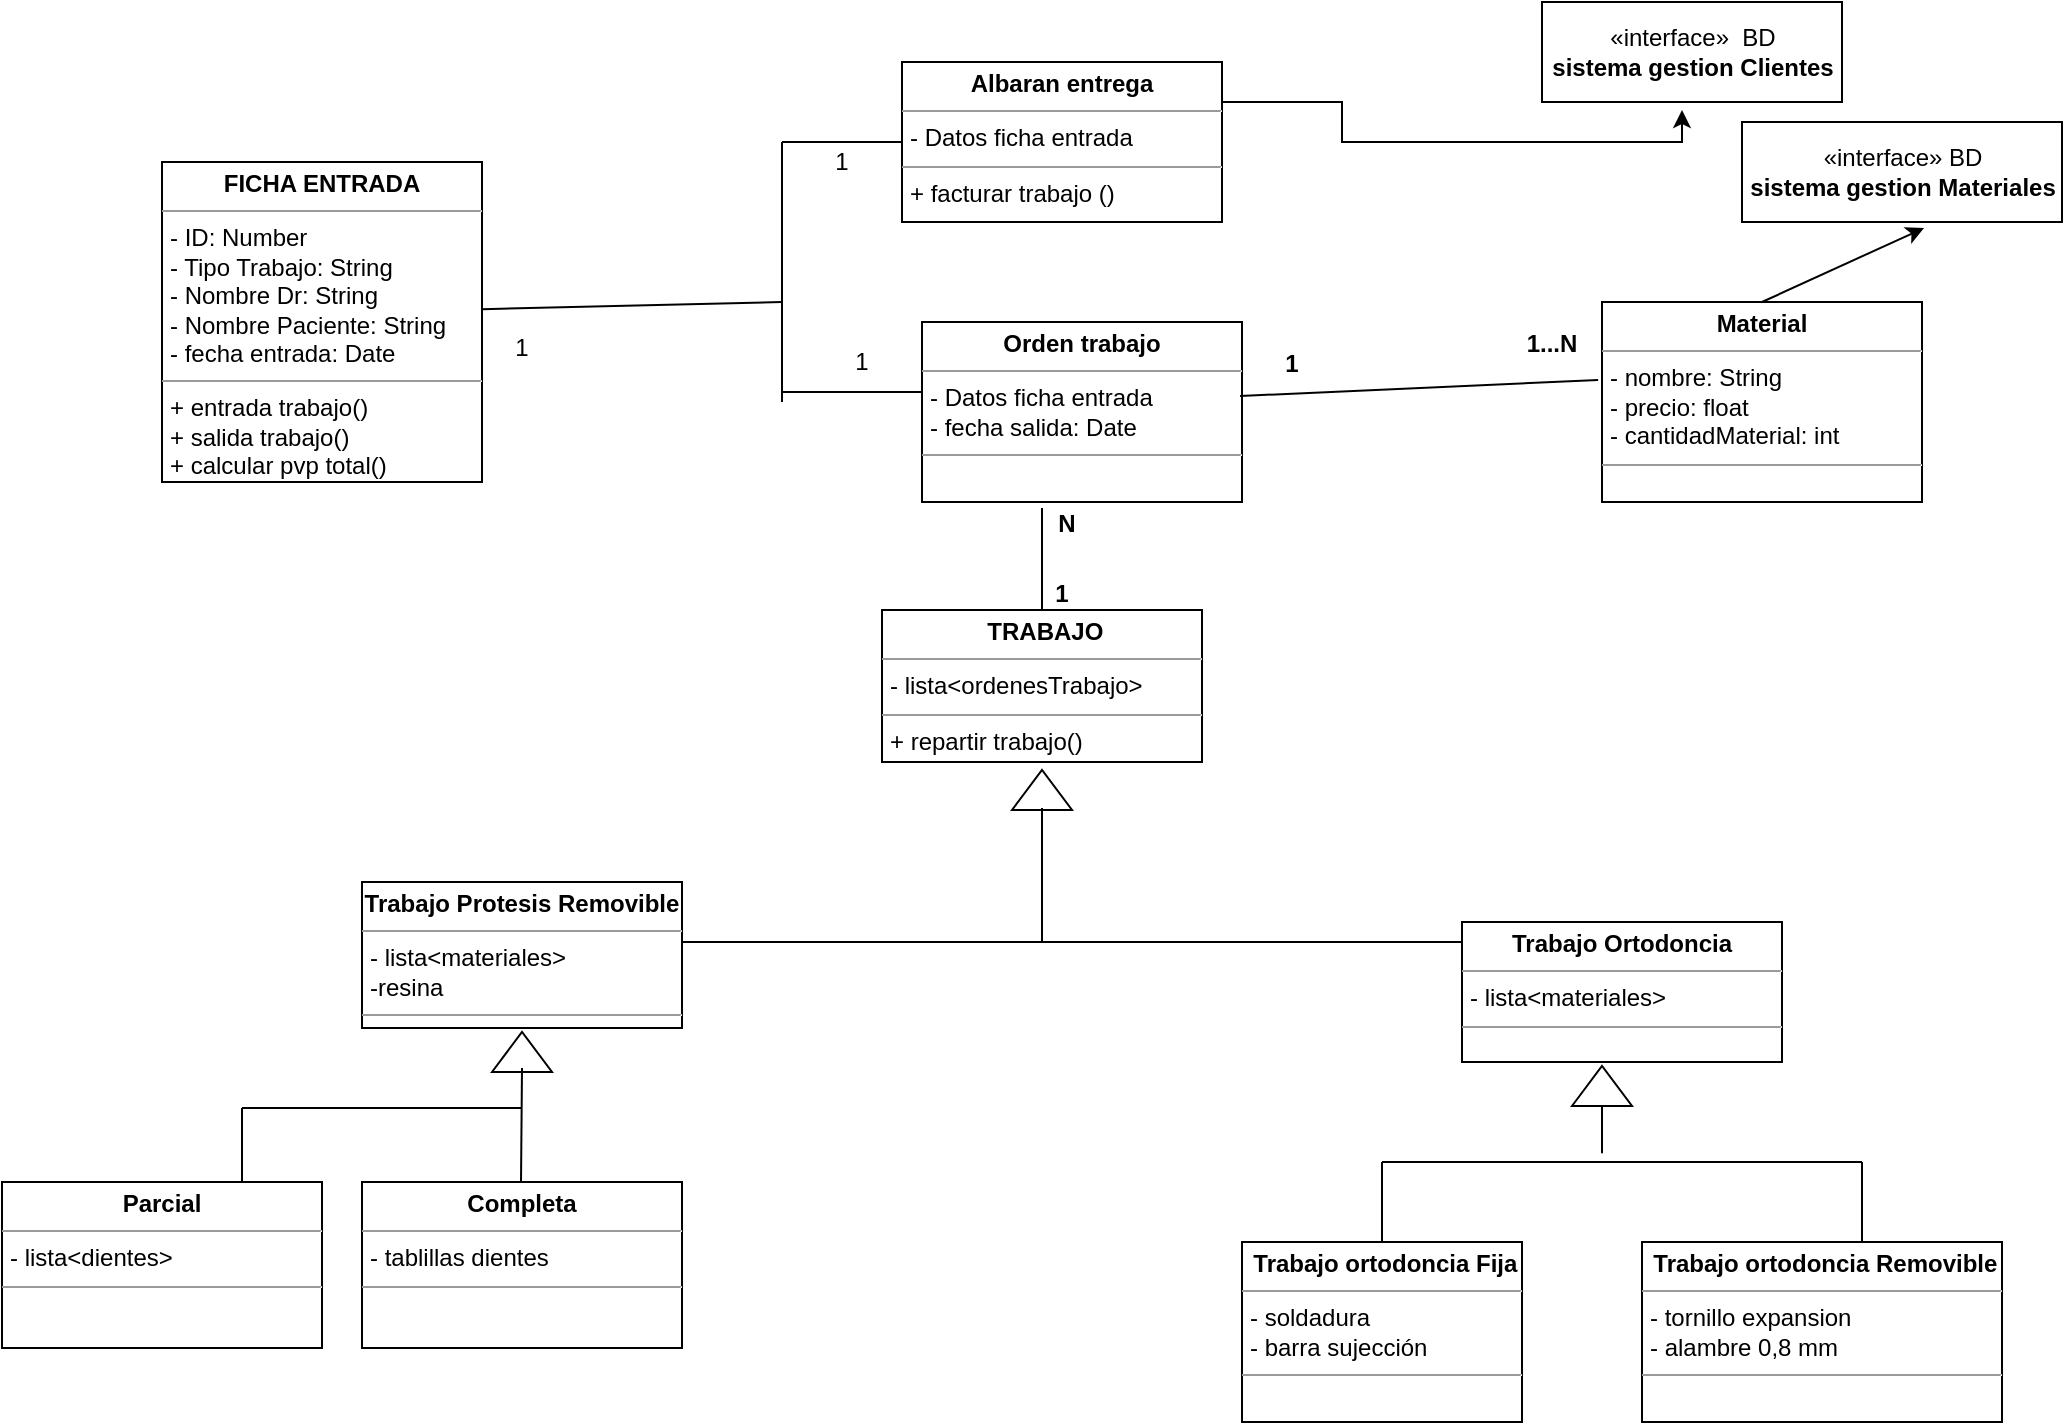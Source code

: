 <mxfile version="13.0.3" type="device" pages="2"><diagram id="iuDQssrTlHA_VSIhb-XD" name="Page-1"><mxGraphModel dx="1590" dy="816" grid="1" gridSize="10" guides="1" tooltips="1" connect="1" arrows="1" fold="1" page="1" pageScale="1" pageWidth="1169" pageHeight="827" math="0" shadow="0"><root><mxCell id="0"/><mxCell id="1" parent="0"/><mxCell id="5L9SqpTYieGT6zlGJkhl-8" value="&lt;p style=&quot;margin: 0px ; margin-top: 4px ; text-align: center&quot;&gt;&lt;b&gt;FICHA ENTRADA&lt;/b&gt;&lt;/p&gt;&lt;hr size=&quot;1&quot;&gt;&lt;p style=&quot;margin: 0px ; margin-left: 4px&quot;&gt;- ID: Number&lt;/p&gt;&lt;p style=&quot;margin: 0px ; margin-left: 4px&quot;&gt;- Tipo Trabajo: String&lt;/p&gt;&lt;p style=&quot;margin: 0px ; margin-left: 4px&quot;&gt;- Nombre Dr: String&lt;/p&gt;&lt;p style=&quot;margin: 0px ; margin-left: 4px&quot;&gt;- Nombre Paciente: String&lt;/p&gt;&lt;p style=&quot;margin: 0px ; margin-left: 4px&quot;&gt;- fecha entrada: Date&lt;/p&gt;&lt;hr size=&quot;1&quot;&gt;&lt;p style=&quot;margin: 0px ; margin-left: 4px&quot;&gt;+ entrada trabajo()&lt;/p&gt;&lt;p style=&quot;margin: 0px ; margin-left: 4px&quot;&gt;+ salida trabajo()&lt;/p&gt;&lt;p style=&quot;margin: 0px ; margin-left: 4px&quot;&gt;+ calcular pvp total()&lt;/p&gt;&lt;p style=&quot;margin: 0px ; margin-left: 4px&quot;&gt;&lt;br&gt;&lt;/p&gt;&lt;p style=&quot;margin: 0px ; margin-left: 4px&quot;&gt;&lt;br&gt;&lt;/p&gt;&lt;p style=&quot;margin: 0px ; margin-left: 4px&quot;&gt;&lt;br&gt;&lt;/p&gt;&lt;p style=&quot;margin: 0px ; margin-left: 4px&quot;&gt;&lt;br&gt;&lt;/p&gt;" style="verticalAlign=top;align=left;overflow=fill;fontSize=12;fontFamily=Helvetica;html=1;" parent="1" vertex="1"><mxGeometry x="180" y="100" width="160" height="160" as="geometry"/></mxCell><mxCell id="5L9SqpTYieGT6zlGJkhl-9" style="edgeStyle=orthogonalEdgeStyle;rounded=0;orthogonalLoop=1;jettySize=auto;html=1;exitX=0.5;exitY=1;exitDx=0;exitDy=0;" parent="1" source="5L9SqpTYieGT6zlGJkhl-8" target="5L9SqpTYieGT6zlGJkhl-8" edge="1"><mxGeometry relative="1" as="geometry"/></mxCell><mxCell id="5L9SqpTYieGT6zlGJkhl-32" value="&lt;p style=&quot;margin: 0px ; margin-top: 4px ; text-align: center&quot;&gt;&lt;b&gt;Albaran entrega&lt;/b&gt;&lt;/p&gt;&lt;hr size=&quot;1&quot;&gt;&lt;p style=&quot;margin: 0px ; margin-left: 4px&quot;&gt;- Datos ficha entrada&lt;/p&gt;&lt;hr size=&quot;1&quot;&gt;&lt;p style=&quot;margin: 0px ; margin-left: 4px&quot;&gt;+ facturar trabajo ()&lt;/p&gt;" style="verticalAlign=top;align=left;overflow=fill;fontSize=12;fontFamily=Helvetica;html=1;" parent="1" vertex="1"><mxGeometry x="550" y="50" width="160" height="80" as="geometry"/></mxCell><mxCell id="5L9SqpTYieGT6zlGJkhl-33" value="&lt;p style=&quot;margin: 0px ; margin-top: 4px ; text-align: center&quot;&gt;&lt;b&gt;Orden trabajo&lt;/b&gt;&lt;/p&gt;&lt;hr size=&quot;1&quot;&gt;&lt;p style=&quot;margin: 0px ; margin-left: 4px&quot;&gt;- Datos ficha entrada&lt;/p&gt;&lt;p style=&quot;margin: 0px ; margin-left: 4px&quot;&gt;- fecha salida: Date&lt;/p&gt;&lt;hr size=&quot;1&quot;&gt;&lt;p style=&quot;margin: 0px ; margin-left: 4px&quot;&gt;&lt;br&gt;&lt;/p&gt;" style="verticalAlign=top;align=left;overflow=fill;fontSize=12;fontFamily=Helvetica;html=1;" parent="1" vertex="1"><mxGeometry x="560" y="180" width="160" height="90" as="geometry"/></mxCell><mxCell id="5L9SqpTYieGT6zlGJkhl-36" value="" style="endArrow=none;html=1;exitX=1;exitY=0.46;exitDx=0;exitDy=0;exitPerimeter=0;" parent="1" source="5L9SqpTYieGT6zlGJkhl-8" edge="1"><mxGeometry width="50" height="50" relative="1" as="geometry"><mxPoint x="360" y="170" as="sourcePoint"/><mxPoint x="490" y="170" as="targetPoint"/></mxGeometry></mxCell><mxCell id="5L9SqpTYieGT6zlGJkhl-38" value="&lt;p style=&quot;margin: 0px ; margin-top: 4px ; text-align: center&quot;&gt;&lt;b&gt;&amp;nbsp;Trabajo ortodoncia Fija&lt;/b&gt;&lt;/p&gt;&lt;hr size=&quot;1&quot;&gt;&lt;p style=&quot;margin: 0px ; margin-left: 4px&quot;&gt;- soldadura&lt;/p&gt;&lt;p style=&quot;margin: 0px ; margin-left: 4px&quot;&gt;- barra sujección&lt;/p&gt;&lt;hr size=&quot;1&quot;&gt;&lt;p style=&quot;margin: 0px ; margin-left: 4px&quot;&gt;&lt;br&gt;&lt;/p&gt;" style="verticalAlign=top;align=left;overflow=fill;fontSize=12;fontFamily=Helvetica;html=1;" parent="1" vertex="1"><mxGeometry x="720" y="640" width="140" height="90" as="geometry"/></mxCell><mxCell id="5L9SqpTYieGT6zlGJkhl-45" value="&lt;p style=&quot;margin: 0px ; margin-top: 4px ; text-align: center&quot;&gt;&lt;b&gt;Material&lt;/b&gt;&lt;/p&gt;&lt;hr size=&quot;1&quot;&gt;&lt;p style=&quot;margin: 0px ; margin-left: 4px&quot;&gt;- nombre: String&lt;/p&gt;&lt;p style=&quot;margin: 0px ; margin-left: 4px&quot;&gt;- precio: float&lt;/p&gt;&lt;p style=&quot;margin: 0px ; margin-left: 4px&quot;&gt;- cantidadMaterial: int&lt;/p&gt;&lt;hr size=&quot;1&quot;&gt;&lt;p style=&quot;margin: 0px ; margin-left: 4px&quot;&gt;&lt;br&gt;&lt;/p&gt;" style="verticalAlign=top;align=left;overflow=fill;fontSize=12;fontFamily=Helvetica;html=1;" parent="1" vertex="1"><mxGeometry x="900" y="170" width="160" height="100" as="geometry"/></mxCell><mxCell id="5L9SqpTYieGT6zlGJkhl-40" value="" style="triangle;whiteSpace=wrap;html=1;rotation=-90;" parent="1" vertex="1"><mxGeometry x="890" y="547" width="20" height="30" as="geometry"/></mxCell><mxCell id="5L9SqpTYieGT6zlGJkhl-42" value="" style="endArrow=none;html=1;" parent="1" edge="1"><mxGeometry width="50" height="50" relative="1" as="geometry"><mxPoint x="790" y="600" as="sourcePoint"/><mxPoint x="1030" y="600" as="targetPoint"/><Array as="points"><mxPoint x="890" y="600"/></Array></mxGeometry></mxCell><mxCell id="5L9SqpTYieGT6zlGJkhl-43" value="" style="endArrow=none;html=1;exitX=0.5;exitY=0;exitDx=0;exitDy=0;" parent="1" source="5L9SqpTYieGT6zlGJkhl-38" edge="1"><mxGeometry width="50" height="50" relative="1" as="geometry"><mxPoint x="460" y="380" as="sourcePoint"/><mxPoint x="790" y="600" as="targetPoint"/></mxGeometry></mxCell><mxCell id="5L9SqpTYieGT6zlGJkhl-44" value="" style="endArrow=none;html=1;" parent="1" edge="1"><mxGeometry width="50" height="50" relative="1" as="geometry"><mxPoint x="1030" y="640" as="sourcePoint"/><mxPoint x="1030" y="600" as="targetPoint"/></mxGeometry></mxCell><mxCell id="5L9SqpTYieGT6zlGJkhl-47" value="&lt;p style=&quot;margin: 0px ; margin-top: 4px ; text-align: center&quot;&gt;&lt;b&gt;&amp;nbsp;Trabajo ortodoncia Removible&lt;/b&gt;&lt;/p&gt;&lt;hr size=&quot;1&quot;&gt;&lt;p style=&quot;margin: 0px ; margin-left: 4px&quot;&gt;- tornillo expansion&lt;/p&gt;&lt;p style=&quot;margin: 0px ; margin-left: 4px&quot;&gt;- alambre 0,8 mm&lt;/p&gt;&lt;hr size=&quot;1&quot;&gt;&lt;p style=&quot;margin: 0px ; margin-left: 4px&quot;&gt;&lt;br&gt;&lt;/p&gt;" style="verticalAlign=top;align=left;overflow=fill;fontSize=12;fontFamily=Helvetica;html=1;" parent="1" vertex="1"><mxGeometry x="920" y="640" width="180" height="90" as="geometry"/></mxCell><mxCell id="5L9SqpTYieGT6zlGJkhl-58" value="" style="endArrow=none;html=1;exitX=-0.012;exitY=0.39;exitDx=0;exitDy=0;exitPerimeter=0;entryX=0.994;entryY=0.411;entryDx=0;entryDy=0;entryPerimeter=0;" parent="1" source="5L9SqpTYieGT6zlGJkhl-45" target="5L9SqpTYieGT6zlGJkhl-33" edge="1"><mxGeometry width="50" height="50" relative="1" as="geometry"><mxPoint x="620" y="560" as="sourcePoint"/><mxPoint x="760" y="330" as="targetPoint"/></mxGeometry></mxCell><mxCell id="5L9SqpTYieGT6zlGJkhl-59" value="1...N" style="text;align=center;fontStyle=1;verticalAlign=middle;spacingLeft=3;spacingRight=3;strokeColor=none;rotatable=0;points=[[0,0.5],[1,0.5]];portConstraint=eastwest;" parent="1" vertex="1"><mxGeometry x="860" y="180" width="30" height="20" as="geometry"/></mxCell><mxCell id="5L9SqpTYieGT6zlGJkhl-61" value="N" style="text;align=center;fontStyle=1;verticalAlign=middle;spacingLeft=3;spacingRight=3;strokeColor=none;rotatable=0;points=[[0,0.5],[1,0.5]];portConstraint=eastwest;" parent="1" vertex="1"><mxGeometry x="617.5" y="270" width="30" height="20" as="geometry"/></mxCell><mxCell id="t1Vsj45vkSPqYUVZAgaX-1" value="" style="endArrow=none;html=1;" parent="1" edge="1"><mxGeometry width="50" height="50" relative="1" as="geometry"><mxPoint x="490" y="90" as="sourcePoint"/><mxPoint x="550" y="90" as="targetPoint"/></mxGeometry></mxCell><mxCell id="t1Vsj45vkSPqYUVZAgaX-2" value="" style="endArrow=none;html=1;" parent="1" edge="1"><mxGeometry width="50" height="50" relative="1" as="geometry"><mxPoint x="490" y="215" as="sourcePoint"/><mxPoint x="560" y="215" as="targetPoint"/></mxGeometry></mxCell><mxCell id="t1Vsj45vkSPqYUVZAgaX-3" value="" style="endArrow=none;html=1;" parent="1" edge="1"><mxGeometry width="50" height="50" relative="1" as="geometry"><mxPoint x="490" y="220" as="sourcePoint"/><mxPoint x="490" y="90" as="targetPoint"/></mxGeometry></mxCell><mxCell id="t1Vsj45vkSPqYUVZAgaX-4" value="1" style="text;html=1;strokeColor=none;fillColor=none;align=center;verticalAlign=middle;whiteSpace=wrap;rounded=0;" parent="1" vertex="1"><mxGeometry x="340" y="183" width="40" height="20" as="geometry"/></mxCell><mxCell id="t1Vsj45vkSPqYUVZAgaX-5" value="1" style="text;html=1;strokeColor=none;fillColor=none;align=center;verticalAlign=middle;whiteSpace=wrap;rounded=0;" parent="1" vertex="1"><mxGeometry x="500" y="90" width="40" height="20" as="geometry"/></mxCell><mxCell id="t1Vsj45vkSPqYUVZAgaX-6" value="1" style="text;html=1;strokeColor=none;fillColor=none;align=center;verticalAlign=middle;whiteSpace=wrap;rounded=0;" parent="1" vertex="1"><mxGeometry x="510" y="190" width="40" height="20" as="geometry"/></mxCell><mxCell id="t1Vsj45vkSPqYUVZAgaX-7" value="" style="endArrow=none;html=1;" parent="1" edge="1"><mxGeometry width="50" height="50" relative="1" as="geometry"><mxPoint x="900" y="572" as="sourcePoint"/><mxPoint x="900" y="572" as="targetPoint"/><Array as="points"><mxPoint x="900" y="600"/><mxPoint x="900" y="582"/></Array></mxGeometry></mxCell><mxCell id="t1Vsj45vkSPqYUVZAgaX-10" value="&lt;p style=&quot;margin: 0px ; margin-top: 4px ; text-align: center&quot;&gt;&lt;b&gt;Trabajo Ortodoncia&lt;/b&gt;&lt;/p&gt;&lt;hr size=&quot;1&quot;&gt;&lt;p style=&quot;margin: 0px ; margin-left: 4px&quot;&gt;- lista&amp;lt;materiales&amp;gt;&lt;/p&gt;&lt;hr size=&quot;1&quot;&gt;&lt;p style=&quot;margin: 0px ; margin-left: 4px&quot;&gt;&lt;br&gt;&lt;/p&gt;" style="verticalAlign=top;align=left;overflow=fill;fontSize=12;fontFamily=Helvetica;html=1;" parent="1" vertex="1"><mxGeometry x="830" y="480" width="160" height="70" as="geometry"/></mxCell><mxCell id="t1Vsj45vkSPqYUVZAgaX-11" value="" style="endArrow=none;html=1;entryX=0.375;entryY=1.033;entryDx=0;entryDy=0;entryPerimeter=0;" parent="1" target="5L9SqpTYieGT6zlGJkhl-33" edge="1"><mxGeometry width="50" height="50" relative="1" as="geometry"><mxPoint x="620" y="330" as="sourcePoint"/><mxPoint x="610" y="300" as="targetPoint"/></mxGeometry></mxCell><mxCell id="t1Vsj45vkSPqYUVZAgaX-12" value="1" style="text;align=center;fontStyle=1;verticalAlign=middle;spacingLeft=3;spacingRight=3;strokeColor=none;rotatable=0;points=[[0,0.5],[1,0.5]];portConstraint=eastwest;" parent="1" vertex="1"><mxGeometry x="617.5" y="295" width="25" height="40" as="geometry"/></mxCell><mxCell id="t1Vsj45vkSPqYUVZAgaX-13" value="1" style="text;align=center;fontStyle=1;verticalAlign=middle;spacingLeft=3;spacingRight=3;strokeColor=none;rotatable=0;points=[[0,0.5],[1,0.5]];portConstraint=eastwest;" parent="1" vertex="1"><mxGeometry x="730" y="190" width="30" height="20" as="geometry"/></mxCell><mxCell id="va_F2xeQv0OYj96MqFXa-2" value="&lt;p style=&quot;margin: 0px ; margin-top: 4px ; text-align: center&quot;&gt;&lt;b&gt;&amp;nbsp;TRABAJO&lt;/b&gt;&lt;/p&gt;&lt;hr size=&quot;1&quot;&gt;&lt;p style=&quot;margin: 0px ; margin-left: 4px&quot;&gt;- lista&amp;lt;ordenesTrabajo&amp;gt;&lt;/p&gt;&lt;hr size=&quot;1&quot;&gt;&lt;p style=&quot;margin: 0px ; margin-left: 4px&quot;&gt;+ repartir trabajo()&lt;/p&gt;" style="verticalAlign=top;align=left;overflow=fill;fontSize=12;fontFamily=Helvetica;html=1;" parent="1" vertex="1"><mxGeometry x="540" y="324" width="160" height="76" as="geometry"/></mxCell><mxCell id="va_F2xeQv0OYj96MqFXa-4" value="" style="endArrow=none;html=1;rounded=0;" parent="1" edge="1"><mxGeometry relative="1" as="geometry"><mxPoint x="440" y="490" as="sourcePoint"/><mxPoint x="830" y="490" as="targetPoint"/></mxGeometry></mxCell><mxCell id="va_F2xeQv0OYj96MqFXa-11" value="&lt;p style=&quot;margin: 0px ; margin-top: 4px ; text-align: center&quot;&gt;&lt;b&gt;Trabajo Protesis Removible&lt;/b&gt;&lt;/p&gt;&lt;hr size=&quot;1&quot;&gt;&lt;p style=&quot;margin: 0px ; margin-left: 4px&quot;&gt;- lista&amp;lt;materiales&amp;gt;&lt;/p&gt;&lt;p style=&quot;margin: 0px ; margin-left: 4px&quot;&gt;-resina&lt;/p&gt;&lt;hr size=&quot;1&quot;&gt;&lt;p style=&quot;margin: 0px ; margin-left: 4px&quot;&gt;&lt;br&gt;&lt;/p&gt;" style="verticalAlign=top;align=left;overflow=fill;fontSize=12;fontFamily=Helvetica;html=1;" parent="1" vertex="1"><mxGeometry x="280" y="460" width="160" height="73" as="geometry"/></mxCell><mxCell id="va_F2xeQv0OYj96MqFXa-12" value="&lt;p style=&quot;margin: 0px ; margin-top: 4px ; text-align: center&quot;&gt;&lt;b&gt;Completa&lt;/b&gt;&lt;/p&gt;&lt;hr size=&quot;1&quot;&gt;&lt;p style=&quot;margin: 0px ; margin-left: 4px&quot;&gt;- tablillas dientes&lt;/p&gt;&lt;hr size=&quot;1&quot;&gt;&lt;p style=&quot;margin: 0px ; margin-left: 4px&quot;&gt;&lt;br&gt;&lt;/p&gt;" style="verticalAlign=top;align=left;overflow=fill;fontSize=12;fontFamily=Helvetica;html=1;" parent="1" vertex="1"><mxGeometry x="280" y="610" width="160" height="83" as="geometry"/></mxCell><mxCell id="va_F2xeQv0OYj96MqFXa-14" value="" style="triangle;whiteSpace=wrap;html=1;rotation=-90;" parent="1" vertex="1"><mxGeometry x="350" y="530" width="20" height="30" as="geometry"/></mxCell><mxCell id="va_F2xeQv0OYj96MqFXa-15" value="" style="endArrow=none;html=1;rounded=0;" parent="1" edge="1"><mxGeometry relative="1" as="geometry"><mxPoint x="220" y="573" as="sourcePoint"/><mxPoint x="360" y="573" as="targetPoint"/></mxGeometry></mxCell><mxCell id="va_F2xeQv0OYj96MqFXa-16" value="" style="endArrow=none;html=1;rounded=0;" parent="1" edge="1"><mxGeometry relative="1" as="geometry"><mxPoint x="359.5" y="610" as="sourcePoint"/><mxPoint x="360" y="553" as="targetPoint"/></mxGeometry></mxCell><mxCell id="va_F2xeQv0OYj96MqFXa-17" value="&lt;p style=&quot;margin: 0px ; margin-top: 4px ; text-align: center&quot;&gt;&lt;b&gt;Parcial&lt;/b&gt;&lt;/p&gt;&lt;hr size=&quot;1&quot;&gt;&lt;p style=&quot;margin: 0px ; margin-left: 4px&quot;&gt;- lista&amp;lt;dientes&amp;gt;&lt;/p&gt;&lt;hr size=&quot;1&quot;&gt;&lt;p style=&quot;margin: 0px ; margin-left: 4px&quot;&gt;&lt;br&gt;&lt;/p&gt;" style="verticalAlign=top;align=left;overflow=fill;fontSize=12;fontFamily=Helvetica;html=1;" parent="1" vertex="1"><mxGeometry x="100" y="610" width="160" height="83" as="geometry"/></mxCell><mxCell id="va_F2xeQv0OYj96MqFXa-21" value="" style="endArrow=none;html=1;rounded=0;exitX=0.75;exitY=0;exitDx=0;exitDy=0;" parent="1" source="va_F2xeQv0OYj96MqFXa-17" edge="1"><mxGeometry relative="1" as="geometry"><mxPoint x="180" y="543" as="sourcePoint"/><mxPoint x="220" y="573" as="targetPoint"/></mxGeometry></mxCell><mxCell id="va_F2xeQv0OYj96MqFXa-36" value="" style="edgeStyle=orthogonalEdgeStyle;rounded=0;orthogonalLoop=1;jettySize=auto;html=1;exitX=1;exitY=0.25;exitDx=0;exitDy=0;" parent="1" source="5L9SqpTYieGT6zlGJkhl-32" edge="1"><mxGeometry relative="1" as="geometry"><mxPoint x="770" y="70" as="sourcePoint"/><mxPoint x="940" y="74" as="targetPoint"/><Array as="points"><mxPoint x="770" y="70"/><mxPoint x="770" y="90"/><mxPoint x="940" y="90"/></Array></mxGeometry></mxCell><mxCell id="va_F2xeQv0OYj96MqFXa-34" value="«interface»&amp;nbsp; BD&lt;br&gt;&lt;b&gt;sistema gestion Clientes&lt;/b&gt;" style="html=1;" parent="1" vertex="1"><mxGeometry x="870" y="20" width="150" height="50" as="geometry"/></mxCell><mxCell id="va_F2xeQv0OYj96MqFXa-35" value="«interface» BD&lt;br&gt;&lt;b&gt;sistema gestion Materiales&lt;/b&gt;" style="html=1;" parent="1" vertex="1"><mxGeometry x="970" y="80" width="160" height="50" as="geometry"/></mxCell><mxCell id="va_F2xeQv0OYj96MqFXa-37" value="" style="endArrow=classic;html=1;entryX=0.569;entryY=1.06;entryDx=0;entryDy=0;entryPerimeter=0;exitX=0.5;exitY=0;exitDx=0;exitDy=0;" parent="1" source="5L9SqpTYieGT6zlGJkhl-45" target="va_F2xeQv0OYj96MqFXa-35" edge="1"><mxGeometry width="50" height="50" relative="1" as="geometry"><mxPoint x="1060" y="200" as="sourcePoint"/><mxPoint x="1110" y="150" as="targetPoint"/></mxGeometry></mxCell><mxCell id="ezTHwupUB4ggbtAKWrw3-2" value="" style="triangle;whiteSpace=wrap;html=1;rotation=-90;" vertex="1" parent="1"><mxGeometry x="610" y="399" width="20" height="30" as="geometry"/></mxCell><mxCell id="ezTHwupUB4ggbtAKWrw3-4" value="" style="endArrow=none;html=1;rounded=0;" edge="1" parent="1"><mxGeometry relative="1" as="geometry"><mxPoint x="620" y="490" as="sourcePoint"/><mxPoint x="620" y="423" as="targetPoint"/></mxGeometry></mxCell></root></mxGraphModel></diagram><diagram id="5LkVkf45w4QGsIKm6R3u" name="Page-2"><mxGraphModel dx="1590" dy="816" grid="1" gridSize="10" guides="1" tooltips="1" connect="1" arrows="1" fold="1" page="1" pageScale="1" pageWidth="1169" pageHeight="827" math="0" shadow="0"><root><mxCell id="vq2ZxHw_wAEbhykod_Pd-0"/><mxCell id="vq2ZxHw_wAEbhykod_Pd-1" parent="vq2ZxHw_wAEbhykod_Pd-0"/></root></mxGraphModel></diagram></mxfile>